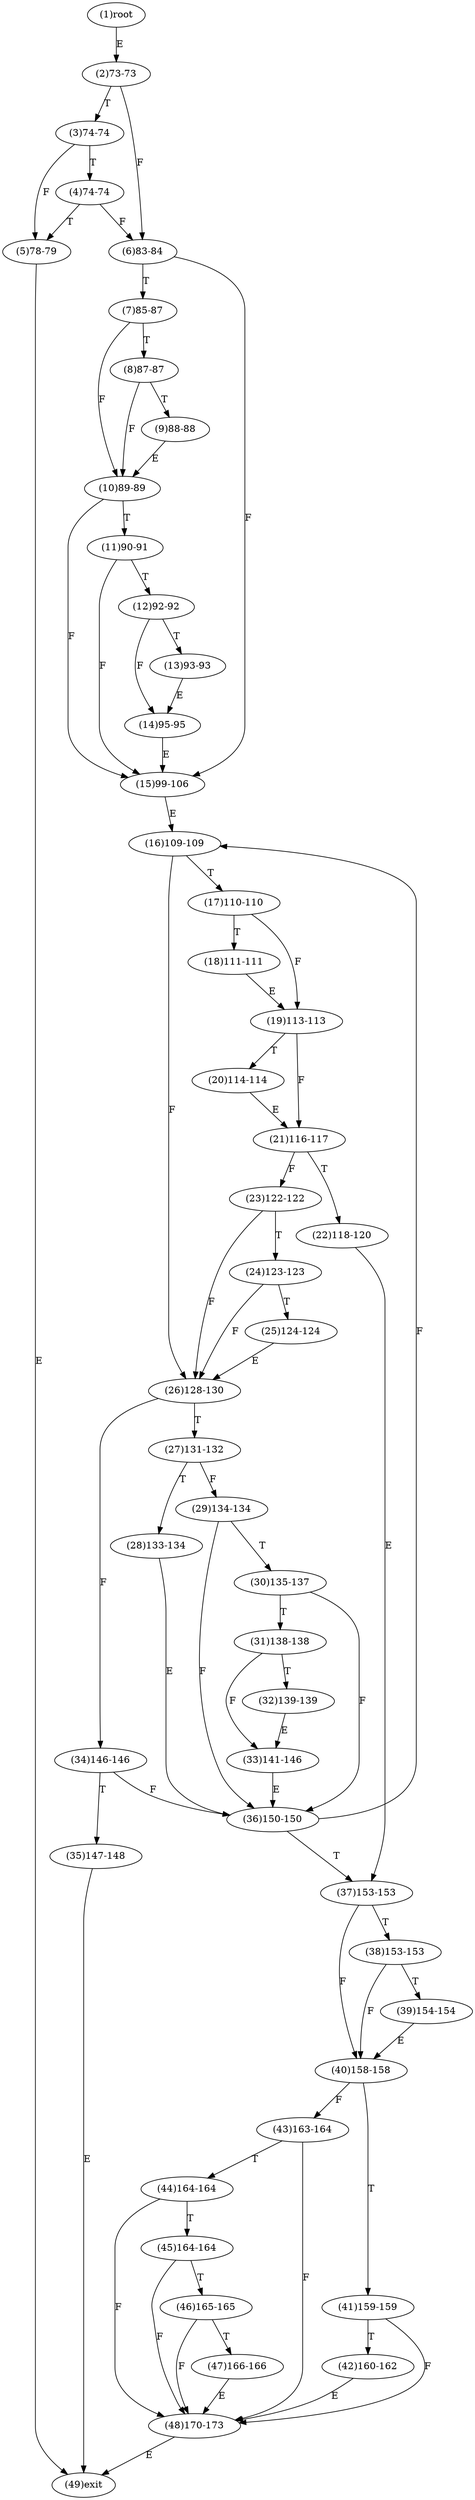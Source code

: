 digraph "" { 
1[ label="(1)root"];
2[ label="(2)73-73"];
3[ label="(3)74-74"];
4[ label="(4)74-74"];
5[ label="(5)78-79"];
6[ label="(6)83-84"];
7[ label="(7)85-87"];
8[ label="(8)87-87"];
9[ label="(9)88-88"];
10[ label="(10)89-89"];
11[ label="(11)90-91"];
12[ label="(12)92-92"];
13[ label="(13)93-93"];
14[ label="(14)95-95"];
15[ label="(15)99-106"];
17[ label="(17)110-110"];
16[ label="(16)109-109"];
19[ label="(19)113-113"];
18[ label="(18)111-111"];
21[ label="(21)116-117"];
20[ label="(20)114-114"];
23[ label="(23)122-122"];
22[ label="(22)118-120"];
25[ label="(25)124-124"];
24[ label="(24)123-123"];
27[ label="(27)131-132"];
26[ label="(26)128-130"];
29[ label="(29)134-134"];
28[ label="(28)133-134"];
31[ label="(31)138-138"];
30[ label="(30)135-137"];
34[ label="(34)146-146"];
35[ label="(35)147-148"];
32[ label="(32)139-139"];
33[ label="(33)141-146"];
38[ label="(38)153-153"];
39[ label="(39)154-154"];
36[ label="(36)150-150"];
37[ label="(37)153-153"];
42[ label="(42)160-162"];
43[ label="(43)163-164"];
40[ label="(40)158-158"];
41[ label="(41)159-159"];
46[ label="(46)165-165"];
47[ label="(47)166-166"];
44[ label="(44)164-164"];
45[ label="(45)164-164"];
49[ label="(49)exit"];
48[ label="(48)170-173"];
1->2[ label="E"];
2->6[ label="F"];
2->3[ label="T"];
3->5[ label="F"];
3->4[ label="T"];
4->6[ label="F"];
4->5[ label="T"];
5->49[ label="E"];
6->15[ label="F"];
6->7[ label="T"];
7->10[ label="F"];
7->8[ label="T"];
8->10[ label="F"];
8->9[ label="T"];
9->10[ label="E"];
10->15[ label="F"];
10->11[ label="T"];
11->15[ label="F"];
11->12[ label="T"];
12->14[ label="F"];
12->13[ label="T"];
13->14[ label="E"];
14->15[ label="E"];
15->16[ label="E"];
16->26[ label="F"];
16->17[ label="T"];
17->19[ label="F"];
17->18[ label="T"];
18->19[ label="E"];
19->21[ label="F"];
19->20[ label="T"];
20->21[ label="E"];
21->23[ label="F"];
21->22[ label="T"];
22->37[ label="E"];
23->26[ label="F"];
23->24[ label="T"];
24->26[ label="F"];
24->25[ label="T"];
25->26[ label="E"];
26->34[ label="F"];
26->27[ label="T"];
27->29[ label="F"];
27->28[ label="T"];
28->36[ label="E"];
29->36[ label="F"];
29->30[ label="T"];
30->36[ label="F"];
30->31[ label="T"];
31->33[ label="F"];
31->32[ label="T"];
32->33[ label="E"];
33->36[ label="E"];
34->36[ label="F"];
34->35[ label="T"];
35->49[ label="E"];
36->16[ label="F"];
36->37[ label="T"];
37->40[ label="F"];
37->38[ label="T"];
38->40[ label="F"];
38->39[ label="T"];
39->40[ label="E"];
40->43[ label="F"];
40->41[ label="T"];
41->48[ label="F"];
41->42[ label="T"];
42->48[ label="E"];
43->48[ label="F"];
43->44[ label="T"];
44->48[ label="F"];
44->45[ label="T"];
45->48[ label="F"];
45->46[ label="T"];
46->48[ label="F"];
46->47[ label="T"];
47->48[ label="E"];
48->49[ label="E"];
}